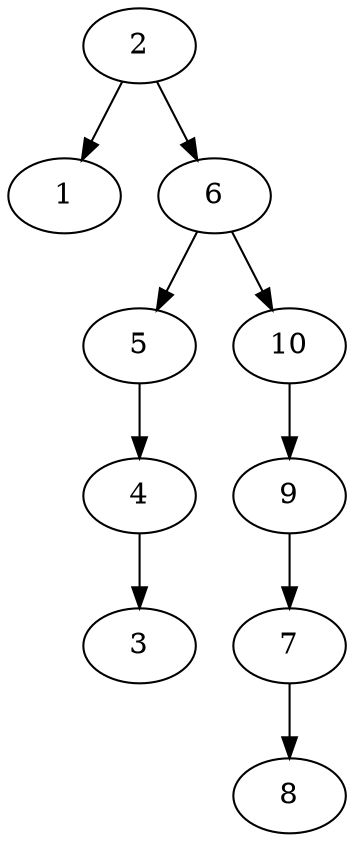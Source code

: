 digraph {
  2 -> { 1 6 }
  1
  6 -> { 5 10 }
  5 -> 4
  4 -> 3
  3
  10 -> 9
  9 -> 7
  7 -> 8
  8
}
